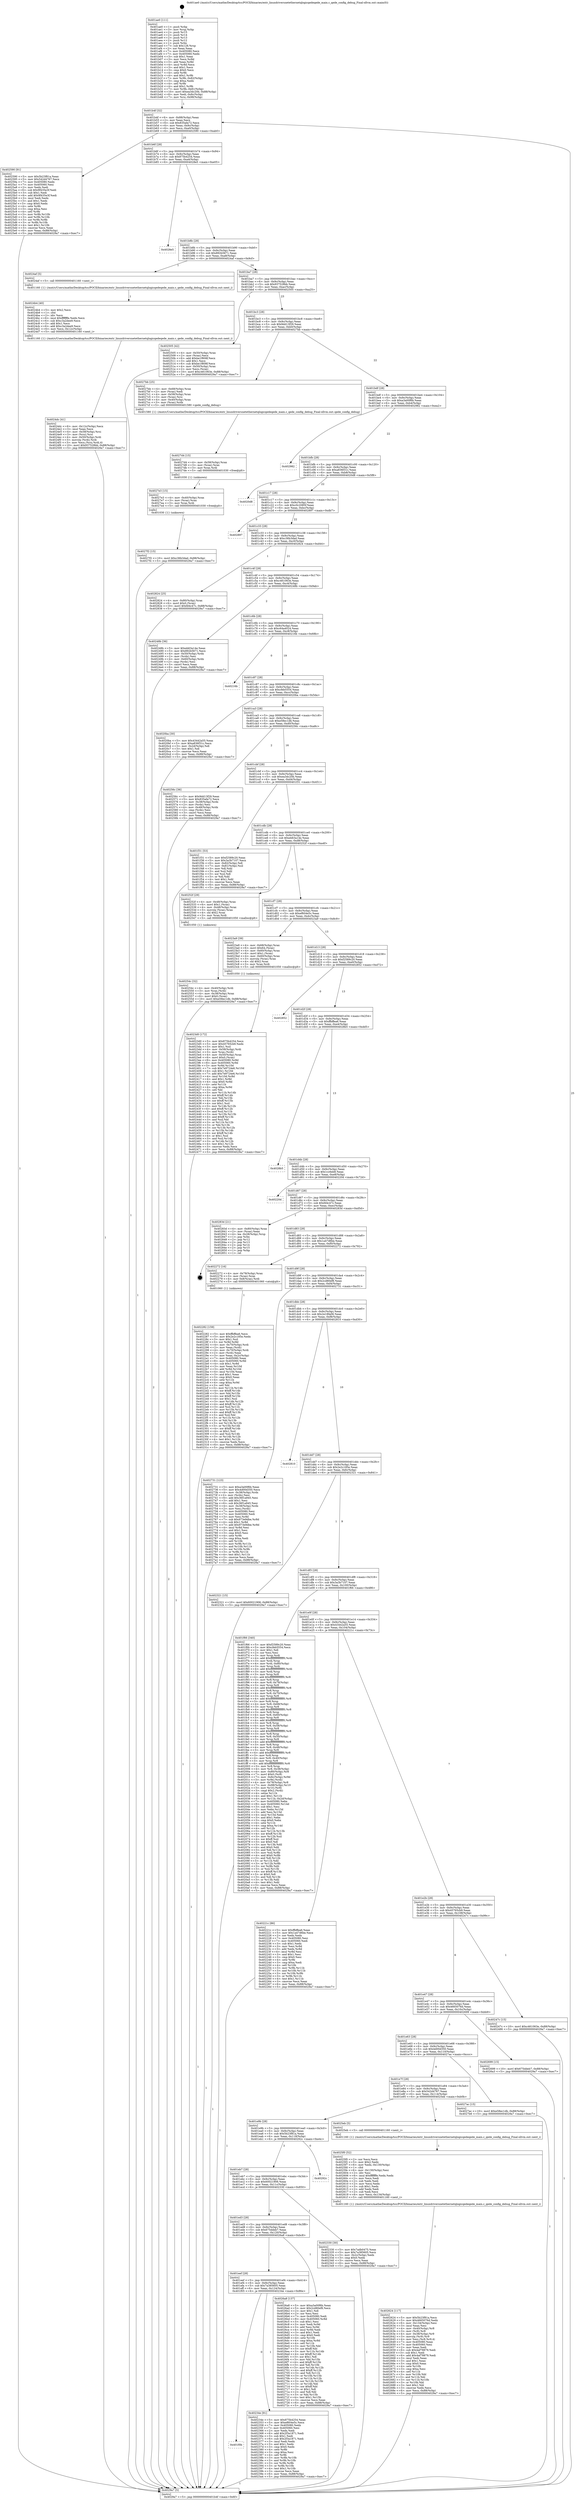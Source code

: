 digraph "0x401ae0" {
  label = "0x401ae0 (/mnt/c/Users/mathe/Desktop/tcc/POCII/binaries/extr_linuxdriversnetethernetqlogicqedeqede_main.c_qede_config_debug_Final-ollvm.out::main(0))"
  labelloc = "t"
  node[shape=record]

  Entry [label="",width=0.3,height=0.3,shape=circle,fillcolor=black,style=filled]
  "0x401b4f" [label="{
     0x401b4f [32]\l
     | [instrs]\l
     &nbsp;&nbsp;0x401b4f \<+6\>: mov -0x88(%rbp),%eax\l
     &nbsp;&nbsp;0x401b55 \<+2\>: mov %eax,%ecx\l
     &nbsp;&nbsp;0x401b57 \<+6\>: sub $0x835afa72,%ecx\l
     &nbsp;&nbsp;0x401b5d \<+6\>: mov %eax,-0x9c(%rbp)\l
     &nbsp;&nbsp;0x401b63 \<+6\>: mov %ecx,-0xa0(%rbp)\l
     &nbsp;&nbsp;0x401b69 \<+6\>: je 0000000000402590 \<main+0xab0\>\l
  }"]
  "0x402590" [label="{
     0x402590 [91]\l
     | [instrs]\l
     &nbsp;&nbsp;0x402590 \<+5\>: mov $0x5b23f81a,%eax\l
     &nbsp;&nbsp;0x402595 \<+5\>: mov $0x542d4767,%ecx\l
     &nbsp;&nbsp;0x40259a \<+7\>: mov 0x405080,%edx\l
     &nbsp;&nbsp;0x4025a1 \<+7\>: mov 0x405060,%esi\l
     &nbsp;&nbsp;0x4025a8 \<+2\>: mov %edx,%edi\l
     &nbsp;&nbsp;0x4025aa \<+6\>: sub $0x9f435e3f,%edi\l
     &nbsp;&nbsp;0x4025b0 \<+3\>: sub $0x1,%edi\l
     &nbsp;&nbsp;0x4025b3 \<+6\>: add $0x9f435e3f,%edi\l
     &nbsp;&nbsp;0x4025b9 \<+3\>: imul %edi,%edx\l
     &nbsp;&nbsp;0x4025bc \<+3\>: and $0x1,%edx\l
     &nbsp;&nbsp;0x4025bf \<+3\>: cmp $0x0,%edx\l
     &nbsp;&nbsp;0x4025c2 \<+4\>: sete %r8b\l
     &nbsp;&nbsp;0x4025c6 \<+3\>: cmp $0xa,%esi\l
     &nbsp;&nbsp;0x4025c9 \<+4\>: setl %r9b\l
     &nbsp;&nbsp;0x4025cd \<+3\>: mov %r8b,%r10b\l
     &nbsp;&nbsp;0x4025d0 \<+3\>: and %r9b,%r10b\l
     &nbsp;&nbsp;0x4025d3 \<+3\>: xor %r9b,%r8b\l
     &nbsp;&nbsp;0x4025d6 \<+3\>: or %r8b,%r10b\l
     &nbsp;&nbsp;0x4025d9 \<+4\>: test $0x1,%r10b\l
     &nbsp;&nbsp;0x4025dd \<+3\>: cmovne %ecx,%eax\l
     &nbsp;&nbsp;0x4025e0 \<+6\>: mov %eax,-0x88(%rbp)\l
     &nbsp;&nbsp;0x4025e6 \<+5\>: jmp 00000000004029a7 \<main+0xec7\>\l
  }"]
  "0x401b6f" [label="{
     0x401b6f [28]\l
     | [instrs]\l
     &nbsp;&nbsp;0x401b6f \<+5\>: jmp 0000000000401b74 \<main+0x94\>\l
     &nbsp;&nbsp;0x401b74 \<+6\>: mov -0x9c(%rbp),%eax\l
     &nbsp;&nbsp;0x401b7a \<+5\>: sub $0x875b4254,%eax\l
     &nbsp;&nbsp;0x401b7f \<+6\>: mov %eax,-0xa4(%rbp)\l
     &nbsp;&nbsp;0x401b85 \<+6\>: je 00000000004028e5 \<main+0xe05\>\l
  }"]
  Exit [label="",width=0.3,height=0.3,shape=circle,fillcolor=black,style=filled,peripheries=2]
  "0x4028e5" [label="{
     0x4028e5\l
  }", style=dashed]
  "0x401b8b" [label="{
     0x401b8b [28]\l
     | [instrs]\l
     &nbsp;&nbsp;0x401b8b \<+5\>: jmp 0000000000401b90 \<main+0xb0\>\l
     &nbsp;&nbsp;0x401b90 \<+6\>: mov -0x9c(%rbp),%eax\l
     &nbsp;&nbsp;0x401b96 \<+5\>: sub $0x892b5671,%eax\l
     &nbsp;&nbsp;0x401b9b \<+6\>: mov %eax,-0xa8(%rbp)\l
     &nbsp;&nbsp;0x401ba1 \<+6\>: je 00000000004024af \<main+0x9cf\>\l
  }"]
  "0x4027f2" [label="{
     0x4027f2 [15]\l
     | [instrs]\l
     &nbsp;&nbsp;0x4027f2 \<+10\>: movl $0xc36b3dad,-0x88(%rbp)\l
     &nbsp;&nbsp;0x4027fc \<+5\>: jmp 00000000004029a7 \<main+0xec7\>\l
  }"]
  "0x4024af" [label="{
     0x4024af [5]\l
     | [instrs]\l
     &nbsp;&nbsp;0x4024af \<+5\>: call 0000000000401160 \<next_i\>\l
     | [calls]\l
     &nbsp;&nbsp;0x401160 \{1\} (/mnt/c/Users/mathe/Desktop/tcc/POCII/binaries/extr_linuxdriversnetethernetqlogicqedeqede_main.c_qede_config_debug_Final-ollvm.out::next_i)\l
  }"]
  "0x401ba7" [label="{
     0x401ba7 [28]\l
     | [instrs]\l
     &nbsp;&nbsp;0x401ba7 \<+5\>: jmp 0000000000401bac \<main+0xcc\>\l
     &nbsp;&nbsp;0x401bac \<+6\>: mov -0x9c(%rbp),%eax\l
     &nbsp;&nbsp;0x401bb2 \<+5\>: sub $0x937528bb,%eax\l
     &nbsp;&nbsp;0x401bb7 \<+6\>: mov %eax,-0xac(%rbp)\l
     &nbsp;&nbsp;0x401bbd \<+6\>: je 0000000000402505 \<main+0xa25\>\l
  }"]
  "0x4027e3" [label="{
     0x4027e3 [15]\l
     | [instrs]\l
     &nbsp;&nbsp;0x4027e3 \<+4\>: mov -0x40(%rbp),%rax\l
     &nbsp;&nbsp;0x4027e7 \<+3\>: mov (%rax),%rax\l
     &nbsp;&nbsp;0x4027ea \<+3\>: mov %rax,%rdi\l
     &nbsp;&nbsp;0x4027ed \<+5\>: call 0000000000401030 \<free@plt\>\l
     | [calls]\l
     &nbsp;&nbsp;0x401030 \{1\} (unknown)\l
  }"]
  "0x402505" [label="{
     0x402505 [42]\l
     | [instrs]\l
     &nbsp;&nbsp;0x402505 \<+4\>: mov -0x50(%rbp),%rax\l
     &nbsp;&nbsp;0x402509 \<+2\>: mov (%rax),%ecx\l
     &nbsp;&nbsp;0x40250b \<+6\>: add $0xbe1f808f,%ecx\l
     &nbsp;&nbsp;0x402511 \<+3\>: add $0x1,%ecx\l
     &nbsp;&nbsp;0x402514 \<+6\>: sub $0xbe1f808f,%ecx\l
     &nbsp;&nbsp;0x40251a \<+4\>: mov -0x50(%rbp),%rax\l
     &nbsp;&nbsp;0x40251e \<+2\>: mov %ecx,(%rax)\l
     &nbsp;&nbsp;0x402520 \<+10\>: movl $0xc461063e,-0x88(%rbp)\l
     &nbsp;&nbsp;0x40252a \<+5\>: jmp 00000000004029a7 \<main+0xec7\>\l
  }"]
  "0x401bc3" [label="{
     0x401bc3 [28]\l
     | [instrs]\l
     &nbsp;&nbsp;0x401bc3 \<+5\>: jmp 0000000000401bc8 \<main+0xe8\>\l
     &nbsp;&nbsp;0x401bc8 \<+6\>: mov -0x9c(%rbp),%eax\l
     &nbsp;&nbsp;0x401bce \<+5\>: sub $0x9dd13f29,%eax\l
     &nbsp;&nbsp;0x401bd3 \<+6\>: mov %eax,-0xb0(%rbp)\l
     &nbsp;&nbsp;0x401bd9 \<+6\>: je 00000000004027bb \<main+0xcdb\>\l
  }"]
  "0x4027d4" [label="{
     0x4027d4 [15]\l
     | [instrs]\l
     &nbsp;&nbsp;0x4027d4 \<+4\>: mov -0x58(%rbp),%rax\l
     &nbsp;&nbsp;0x4027d8 \<+3\>: mov (%rax),%rax\l
     &nbsp;&nbsp;0x4027db \<+3\>: mov %rax,%rdi\l
     &nbsp;&nbsp;0x4027de \<+5\>: call 0000000000401030 \<free@plt\>\l
     | [calls]\l
     &nbsp;&nbsp;0x401030 \{1\} (unknown)\l
  }"]
  "0x4027bb" [label="{
     0x4027bb [25]\l
     | [instrs]\l
     &nbsp;&nbsp;0x4027bb \<+4\>: mov -0x68(%rbp),%rax\l
     &nbsp;&nbsp;0x4027bf \<+2\>: mov (%rax),%edi\l
     &nbsp;&nbsp;0x4027c1 \<+4\>: mov -0x58(%rbp),%rax\l
     &nbsp;&nbsp;0x4027c5 \<+3\>: mov (%rax),%rsi\l
     &nbsp;&nbsp;0x4027c8 \<+4\>: mov -0x40(%rbp),%rax\l
     &nbsp;&nbsp;0x4027cc \<+3\>: mov (%rax),%rdx\l
     &nbsp;&nbsp;0x4027cf \<+5\>: call 0000000000401580 \<qede_config_debug\>\l
     | [calls]\l
     &nbsp;&nbsp;0x401580 \{1\} (/mnt/c/Users/mathe/Desktop/tcc/POCII/binaries/extr_linuxdriversnetethernetqlogicqedeqede_main.c_qede_config_debug_Final-ollvm.out::qede_config_debug)\l
  }"]
  "0x401bdf" [label="{
     0x401bdf [28]\l
     | [instrs]\l
     &nbsp;&nbsp;0x401bdf \<+5\>: jmp 0000000000401be4 \<main+0x104\>\l
     &nbsp;&nbsp;0x401be4 \<+6\>: mov -0x9c(%rbp),%eax\l
     &nbsp;&nbsp;0x401bea \<+5\>: sub $0xa3a00f6b,%eax\l
     &nbsp;&nbsp;0x401bef \<+6\>: mov %eax,-0xb4(%rbp)\l
     &nbsp;&nbsp;0x401bf5 \<+6\>: je 0000000000402982 \<main+0xea2\>\l
  }"]
  "0x402624" [label="{
     0x402624 [117]\l
     | [instrs]\l
     &nbsp;&nbsp;0x402624 \<+5\>: mov $0x5b23f81a,%ecx\l
     &nbsp;&nbsp;0x402629 \<+5\>: mov $0x4665076d,%edx\l
     &nbsp;&nbsp;0x40262e \<+6\>: mov -0x134(%rbp),%esi\l
     &nbsp;&nbsp;0x402634 \<+3\>: imul %eax,%esi\l
     &nbsp;&nbsp;0x402637 \<+4\>: mov -0x40(%rbp),%r8\l
     &nbsp;&nbsp;0x40263b \<+3\>: mov (%r8),%r8\l
     &nbsp;&nbsp;0x40263e \<+4\>: mov -0x38(%rbp),%r9\l
     &nbsp;&nbsp;0x402642 \<+3\>: movslq (%r9),%r9\l
     &nbsp;&nbsp;0x402645 \<+4\>: mov %esi,(%r8,%r9,4)\l
     &nbsp;&nbsp;0x402649 \<+7\>: mov 0x405080,%eax\l
     &nbsp;&nbsp;0x402650 \<+7\>: mov 0x405060,%esi\l
     &nbsp;&nbsp;0x402657 \<+2\>: mov %eax,%edi\l
     &nbsp;&nbsp;0x402659 \<+6\>: sub $0x4af78879,%edi\l
     &nbsp;&nbsp;0x40265f \<+3\>: sub $0x1,%edi\l
     &nbsp;&nbsp;0x402662 \<+6\>: add $0x4af78879,%edi\l
     &nbsp;&nbsp;0x402668 \<+3\>: imul %edi,%eax\l
     &nbsp;&nbsp;0x40266b \<+3\>: and $0x1,%eax\l
     &nbsp;&nbsp;0x40266e \<+3\>: cmp $0x0,%eax\l
     &nbsp;&nbsp;0x402671 \<+4\>: sete %r10b\l
     &nbsp;&nbsp;0x402675 \<+3\>: cmp $0xa,%esi\l
     &nbsp;&nbsp;0x402678 \<+4\>: setl %r11b\l
     &nbsp;&nbsp;0x40267c \<+3\>: mov %r10b,%bl\l
     &nbsp;&nbsp;0x40267f \<+3\>: and %r11b,%bl\l
     &nbsp;&nbsp;0x402682 \<+3\>: xor %r11b,%r10b\l
     &nbsp;&nbsp;0x402685 \<+3\>: or %r10b,%bl\l
     &nbsp;&nbsp;0x402688 \<+3\>: test $0x1,%bl\l
     &nbsp;&nbsp;0x40268b \<+3\>: cmovne %edx,%ecx\l
     &nbsp;&nbsp;0x40268e \<+6\>: mov %ecx,-0x88(%rbp)\l
     &nbsp;&nbsp;0x402694 \<+5\>: jmp 00000000004029a7 \<main+0xec7\>\l
  }"]
  "0x402982" [label="{
     0x402982\l
  }", style=dashed]
  "0x401bfb" [label="{
     0x401bfb [28]\l
     | [instrs]\l
     &nbsp;&nbsp;0x401bfb \<+5\>: jmp 0000000000401c00 \<main+0x120\>\l
     &nbsp;&nbsp;0x401c00 \<+6\>: mov -0x9c(%rbp),%eax\l
     &nbsp;&nbsp;0x401c06 \<+5\>: sub $0xa836f31c,%eax\l
     &nbsp;&nbsp;0x401c0b \<+6\>: mov %eax,-0xb8(%rbp)\l
     &nbsp;&nbsp;0x401c11 \<+6\>: je 00000000004020d8 \<main+0x5f8\>\l
  }"]
  "0x4025f0" [label="{
     0x4025f0 [52]\l
     | [instrs]\l
     &nbsp;&nbsp;0x4025f0 \<+2\>: xor %ecx,%ecx\l
     &nbsp;&nbsp;0x4025f2 \<+5\>: mov $0x2,%edx\l
     &nbsp;&nbsp;0x4025f7 \<+6\>: mov %edx,-0x130(%rbp)\l
     &nbsp;&nbsp;0x4025fd \<+1\>: cltd\l
     &nbsp;&nbsp;0x4025fe \<+6\>: mov -0x130(%rbp),%esi\l
     &nbsp;&nbsp;0x402604 \<+2\>: idiv %esi\l
     &nbsp;&nbsp;0x402606 \<+6\>: imul $0xfffffffe,%edx,%edx\l
     &nbsp;&nbsp;0x40260c \<+2\>: mov %ecx,%edi\l
     &nbsp;&nbsp;0x40260e \<+2\>: sub %edx,%edi\l
     &nbsp;&nbsp;0x402610 \<+2\>: mov %ecx,%edx\l
     &nbsp;&nbsp;0x402612 \<+3\>: sub $0x1,%edx\l
     &nbsp;&nbsp;0x402615 \<+2\>: add %edx,%edi\l
     &nbsp;&nbsp;0x402617 \<+2\>: sub %edi,%ecx\l
     &nbsp;&nbsp;0x402619 \<+6\>: mov %ecx,-0x134(%rbp)\l
     &nbsp;&nbsp;0x40261f \<+5\>: call 0000000000401160 \<next_i\>\l
     | [calls]\l
     &nbsp;&nbsp;0x401160 \{1\} (/mnt/c/Users/mathe/Desktop/tcc/POCII/binaries/extr_linuxdriversnetethernetqlogicqedeqede_main.c_qede_config_debug_Final-ollvm.out::next_i)\l
  }"]
  "0x4020d8" [label="{
     0x4020d8\l
  }", style=dashed]
  "0x401c17" [label="{
     0x401c17 [28]\l
     | [instrs]\l
     &nbsp;&nbsp;0x401c17 \<+5\>: jmp 0000000000401c1c \<main+0x13c\>\l
     &nbsp;&nbsp;0x401c1c \<+6\>: mov -0x9c(%rbp),%eax\l
     &nbsp;&nbsp;0x401c22 \<+5\>: sub $0xc0c2085f,%eax\l
     &nbsp;&nbsp;0x401c27 \<+6\>: mov %eax,-0xbc(%rbp)\l
     &nbsp;&nbsp;0x401c2d \<+6\>: je 0000000000402897 \<main+0xdb7\>\l
  }"]
  "0x40254c" [label="{
     0x40254c [32]\l
     | [instrs]\l
     &nbsp;&nbsp;0x40254c \<+4\>: mov -0x40(%rbp),%rdi\l
     &nbsp;&nbsp;0x402550 \<+3\>: mov %rax,(%rdi)\l
     &nbsp;&nbsp;0x402553 \<+4\>: mov -0x38(%rbp),%rax\l
     &nbsp;&nbsp;0x402557 \<+6\>: movl $0x0,(%rax)\l
     &nbsp;&nbsp;0x40255d \<+10\>: movl $0xe58ec1db,-0x88(%rbp)\l
     &nbsp;&nbsp;0x402567 \<+5\>: jmp 00000000004029a7 \<main+0xec7\>\l
  }"]
  "0x402897" [label="{
     0x402897\l
  }", style=dashed]
  "0x401c33" [label="{
     0x401c33 [28]\l
     | [instrs]\l
     &nbsp;&nbsp;0x401c33 \<+5\>: jmp 0000000000401c38 \<main+0x158\>\l
     &nbsp;&nbsp;0x401c38 \<+6\>: mov -0x9c(%rbp),%eax\l
     &nbsp;&nbsp;0x401c3e \<+5\>: sub $0xc36b3dad,%eax\l
     &nbsp;&nbsp;0x401c43 \<+6\>: mov %eax,-0xc0(%rbp)\l
     &nbsp;&nbsp;0x401c49 \<+6\>: je 0000000000402824 \<main+0xd44\>\l
  }"]
  "0x4024dc" [label="{
     0x4024dc [41]\l
     | [instrs]\l
     &nbsp;&nbsp;0x4024dc \<+6\>: mov -0x12c(%rbp),%ecx\l
     &nbsp;&nbsp;0x4024e2 \<+3\>: imul %eax,%ecx\l
     &nbsp;&nbsp;0x4024e5 \<+4\>: mov -0x58(%rbp),%rsi\l
     &nbsp;&nbsp;0x4024e9 \<+3\>: mov (%rsi),%rsi\l
     &nbsp;&nbsp;0x4024ec \<+4\>: mov -0x50(%rbp),%rdi\l
     &nbsp;&nbsp;0x4024f0 \<+3\>: movslq (%rdi),%rdi\l
     &nbsp;&nbsp;0x4024f3 \<+3\>: mov %ecx,(%rsi,%rdi,4)\l
     &nbsp;&nbsp;0x4024f6 \<+10\>: movl $0x937528bb,-0x88(%rbp)\l
     &nbsp;&nbsp;0x402500 \<+5\>: jmp 00000000004029a7 \<main+0xec7\>\l
  }"]
  "0x402824" [label="{
     0x402824 [25]\l
     | [instrs]\l
     &nbsp;&nbsp;0x402824 \<+4\>: mov -0x80(%rbp),%rax\l
     &nbsp;&nbsp;0x402828 \<+6\>: movl $0x0,(%rax)\l
     &nbsp;&nbsp;0x40282e \<+10\>: movl $0xfd4c47c,-0x88(%rbp)\l
     &nbsp;&nbsp;0x402838 \<+5\>: jmp 00000000004029a7 \<main+0xec7\>\l
  }"]
  "0x401c4f" [label="{
     0x401c4f [28]\l
     | [instrs]\l
     &nbsp;&nbsp;0x401c4f \<+5\>: jmp 0000000000401c54 \<main+0x174\>\l
     &nbsp;&nbsp;0x401c54 \<+6\>: mov -0x9c(%rbp),%eax\l
     &nbsp;&nbsp;0x401c5a \<+5\>: sub $0xc461063e,%eax\l
     &nbsp;&nbsp;0x401c5f \<+6\>: mov %eax,-0xc4(%rbp)\l
     &nbsp;&nbsp;0x401c65 \<+6\>: je 000000000040248b \<main+0x9ab\>\l
  }"]
  "0x4024b4" [label="{
     0x4024b4 [40]\l
     | [instrs]\l
     &nbsp;&nbsp;0x4024b4 \<+5\>: mov $0x2,%ecx\l
     &nbsp;&nbsp;0x4024b9 \<+1\>: cltd\l
     &nbsp;&nbsp;0x4024ba \<+2\>: idiv %ecx\l
     &nbsp;&nbsp;0x4024bc \<+6\>: imul $0xfffffffe,%edx,%ecx\l
     &nbsp;&nbsp;0x4024c2 \<+6\>: sub $0xc3a2dee9,%ecx\l
     &nbsp;&nbsp;0x4024c8 \<+3\>: add $0x1,%ecx\l
     &nbsp;&nbsp;0x4024cb \<+6\>: add $0xc3a2dee9,%ecx\l
     &nbsp;&nbsp;0x4024d1 \<+6\>: mov %ecx,-0x12c(%rbp)\l
     &nbsp;&nbsp;0x4024d7 \<+5\>: call 0000000000401160 \<next_i\>\l
     | [calls]\l
     &nbsp;&nbsp;0x401160 \{1\} (/mnt/c/Users/mathe/Desktop/tcc/POCII/binaries/extr_linuxdriversnetethernetqlogicqedeqede_main.c_qede_config_debug_Final-ollvm.out::next_i)\l
  }"]
  "0x40248b" [label="{
     0x40248b [36]\l
     | [instrs]\l
     &nbsp;&nbsp;0x40248b \<+5\>: mov $0xeb63a14e,%eax\l
     &nbsp;&nbsp;0x402490 \<+5\>: mov $0x892b5671,%ecx\l
     &nbsp;&nbsp;0x402495 \<+4\>: mov -0x50(%rbp),%rdx\l
     &nbsp;&nbsp;0x402499 \<+2\>: mov (%rdx),%esi\l
     &nbsp;&nbsp;0x40249b \<+4\>: mov -0x60(%rbp),%rdx\l
     &nbsp;&nbsp;0x40249f \<+2\>: cmp (%rdx),%esi\l
     &nbsp;&nbsp;0x4024a1 \<+3\>: cmovl %ecx,%eax\l
     &nbsp;&nbsp;0x4024a4 \<+6\>: mov %eax,-0x88(%rbp)\l
     &nbsp;&nbsp;0x4024aa \<+5\>: jmp 00000000004029a7 \<main+0xec7\>\l
  }"]
  "0x401c6b" [label="{
     0x401c6b [28]\l
     | [instrs]\l
     &nbsp;&nbsp;0x401c6b \<+5\>: jmp 0000000000401c70 \<main+0x190\>\l
     &nbsp;&nbsp;0x401c70 \<+6\>: mov -0x9c(%rbp),%eax\l
     &nbsp;&nbsp;0x401c76 \<+5\>: sub $0xc64a4024,%eax\l
     &nbsp;&nbsp;0x401c7b \<+6\>: mov %eax,-0xc8(%rbp)\l
     &nbsp;&nbsp;0x401c81 \<+6\>: je 000000000040216b \<main+0x68b\>\l
  }"]
  "0x4023d0" [label="{
     0x4023d0 [172]\l
     | [instrs]\l
     &nbsp;&nbsp;0x4023d0 \<+5\>: mov $0x875b4254,%ecx\l
     &nbsp;&nbsp;0x4023d5 \<+5\>: mov $0x45765cb9,%edx\l
     &nbsp;&nbsp;0x4023da \<+3\>: mov $0x1,%sil\l
     &nbsp;&nbsp;0x4023dd \<+4\>: mov -0x58(%rbp),%rdi\l
     &nbsp;&nbsp;0x4023e1 \<+3\>: mov %rax,(%rdi)\l
     &nbsp;&nbsp;0x4023e4 \<+4\>: mov -0x50(%rbp),%rax\l
     &nbsp;&nbsp;0x4023e8 \<+6\>: movl $0x0,(%rax)\l
     &nbsp;&nbsp;0x4023ee \<+8\>: mov 0x405080,%r8d\l
     &nbsp;&nbsp;0x4023f6 \<+8\>: mov 0x405060,%r9d\l
     &nbsp;&nbsp;0x4023fe \<+3\>: mov %r8d,%r10d\l
     &nbsp;&nbsp;0x402401 \<+7\>: sub $0x7e9724e6,%r10d\l
     &nbsp;&nbsp;0x402408 \<+4\>: sub $0x1,%r10d\l
     &nbsp;&nbsp;0x40240c \<+7\>: add $0x7e9724e6,%r10d\l
     &nbsp;&nbsp;0x402413 \<+4\>: imul %r10d,%r8d\l
     &nbsp;&nbsp;0x402417 \<+4\>: and $0x1,%r8d\l
     &nbsp;&nbsp;0x40241b \<+4\>: cmp $0x0,%r8d\l
     &nbsp;&nbsp;0x40241f \<+4\>: sete %r11b\l
     &nbsp;&nbsp;0x402423 \<+4\>: cmp $0xa,%r9d\l
     &nbsp;&nbsp;0x402427 \<+3\>: setl %bl\l
     &nbsp;&nbsp;0x40242a \<+3\>: mov %r11b,%r14b\l
     &nbsp;&nbsp;0x40242d \<+4\>: xor $0xff,%r14b\l
     &nbsp;&nbsp;0x402431 \<+3\>: mov %bl,%r15b\l
     &nbsp;&nbsp;0x402434 \<+4\>: xor $0xff,%r15b\l
     &nbsp;&nbsp;0x402438 \<+4\>: xor $0x1,%sil\l
     &nbsp;&nbsp;0x40243c \<+3\>: mov %r14b,%r12b\l
     &nbsp;&nbsp;0x40243f \<+4\>: and $0xff,%r12b\l
     &nbsp;&nbsp;0x402443 \<+3\>: and %sil,%r11b\l
     &nbsp;&nbsp;0x402446 \<+3\>: mov %r15b,%r13b\l
     &nbsp;&nbsp;0x402449 \<+4\>: and $0xff,%r13b\l
     &nbsp;&nbsp;0x40244d \<+3\>: and %sil,%bl\l
     &nbsp;&nbsp;0x402450 \<+3\>: or %r11b,%r12b\l
     &nbsp;&nbsp;0x402453 \<+3\>: or %bl,%r13b\l
     &nbsp;&nbsp;0x402456 \<+3\>: xor %r13b,%r12b\l
     &nbsp;&nbsp;0x402459 \<+3\>: or %r15b,%r14b\l
     &nbsp;&nbsp;0x40245c \<+4\>: xor $0xff,%r14b\l
     &nbsp;&nbsp;0x402460 \<+4\>: or $0x1,%sil\l
     &nbsp;&nbsp;0x402464 \<+3\>: and %sil,%r14b\l
     &nbsp;&nbsp;0x402467 \<+3\>: or %r14b,%r12b\l
     &nbsp;&nbsp;0x40246a \<+4\>: test $0x1,%r12b\l
     &nbsp;&nbsp;0x40246e \<+3\>: cmovne %edx,%ecx\l
     &nbsp;&nbsp;0x402471 \<+6\>: mov %ecx,-0x88(%rbp)\l
     &nbsp;&nbsp;0x402477 \<+5\>: jmp 00000000004029a7 \<main+0xec7\>\l
  }"]
  "0x40216b" [label="{
     0x40216b\l
  }", style=dashed]
  "0x401c87" [label="{
     0x401c87 [28]\l
     | [instrs]\l
     &nbsp;&nbsp;0x401c87 \<+5\>: jmp 0000000000401c8c \<main+0x1ac\>\l
     &nbsp;&nbsp;0x401c8c \<+6\>: mov -0x9c(%rbp),%eax\l
     &nbsp;&nbsp;0x401c92 \<+5\>: sub $0xcfeb5554,%eax\l
     &nbsp;&nbsp;0x401c97 \<+6\>: mov %eax,-0xcc(%rbp)\l
     &nbsp;&nbsp;0x401c9d \<+6\>: je 00000000004020ba \<main+0x5da\>\l
  }"]
  "0x401f0b" [label="{
     0x401f0b\l
  }", style=dashed]
  "0x4020ba" [label="{
     0x4020ba [30]\l
     | [instrs]\l
     &nbsp;&nbsp;0x4020ba \<+5\>: mov $0x43442a55,%eax\l
     &nbsp;&nbsp;0x4020bf \<+5\>: mov $0xa836f31c,%ecx\l
     &nbsp;&nbsp;0x4020c4 \<+3\>: mov -0x2d(%rbp),%dl\l
     &nbsp;&nbsp;0x4020c7 \<+3\>: test $0x1,%dl\l
     &nbsp;&nbsp;0x4020ca \<+3\>: cmovne %ecx,%eax\l
     &nbsp;&nbsp;0x4020cd \<+6\>: mov %eax,-0x88(%rbp)\l
     &nbsp;&nbsp;0x4020d3 \<+5\>: jmp 00000000004029a7 \<main+0xec7\>\l
  }"]
  "0x401ca3" [label="{
     0x401ca3 [28]\l
     | [instrs]\l
     &nbsp;&nbsp;0x401ca3 \<+5\>: jmp 0000000000401ca8 \<main+0x1c8\>\l
     &nbsp;&nbsp;0x401ca8 \<+6\>: mov -0x9c(%rbp),%eax\l
     &nbsp;&nbsp;0x401cae \<+5\>: sub $0xe58ec1db,%eax\l
     &nbsp;&nbsp;0x401cb3 \<+6\>: mov %eax,-0xd0(%rbp)\l
     &nbsp;&nbsp;0x401cb9 \<+6\>: je 000000000040256c \<main+0xa8c\>\l
  }"]
  "0x40234e" [label="{
     0x40234e [91]\l
     | [instrs]\l
     &nbsp;&nbsp;0x40234e \<+5\>: mov $0x875b4254,%eax\l
     &nbsp;&nbsp;0x402353 \<+5\>: mov $0xef604e5c,%ecx\l
     &nbsp;&nbsp;0x402358 \<+7\>: mov 0x405080,%edx\l
     &nbsp;&nbsp;0x40235f \<+7\>: mov 0x405060,%esi\l
     &nbsp;&nbsp;0x402366 \<+2\>: mov %edx,%edi\l
     &nbsp;&nbsp;0x402368 \<+6\>: add $0x2f3a1871,%edi\l
     &nbsp;&nbsp;0x40236e \<+3\>: sub $0x1,%edi\l
     &nbsp;&nbsp;0x402371 \<+6\>: sub $0x2f3a1871,%edi\l
     &nbsp;&nbsp;0x402377 \<+3\>: imul %edi,%edx\l
     &nbsp;&nbsp;0x40237a \<+3\>: and $0x1,%edx\l
     &nbsp;&nbsp;0x40237d \<+3\>: cmp $0x0,%edx\l
     &nbsp;&nbsp;0x402380 \<+4\>: sete %r8b\l
     &nbsp;&nbsp;0x402384 \<+3\>: cmp $0xa,%esi\l
     &nbsp;&nbsp;0x402387 \<+4\>: setl %r9b\l
     &nbsp;&nbsp;0x40238b \<+3\>: mov %r8b,%r10b\l
     &nbsp;&nbsp;0x40238e \<+3\>: and %r9b,%r10b\l
     &nbsp;&nbsp;0x402391 \<+3\>: xor %r9b,%r8b\l
     &nbsp;&nbsp;0x402394 \<+3\>: or %r8b,%r10b\l
     &nbsp;&nbsp;0x402397 \<+4\>: test $0x1,%r10b\l
     &nbsp;&nbsp;0x40239b \<+3\>: cmovne %ecx,%eax\l
     &nbsp;&nbsp;0x40239e \<+6\>: mov %eax,-0x88(%rbp)\l
     &nbsp;&nbsp;0x4023a4 \<+5\>: jmp 00000000004029a7 \<main+0xec7\>\l
  }"]
  "0x40256c" [label="{
     0x40256c [36]\l
     | [instrs]\l
     &nbsp;&nbsp;0x40256c \<+5\>: mov $0x9dd13f29,%eax\l
     &nbsp;&nbsp;0x402571 \<+5\>: mov $0x835afa72,%ecx\l
     &nbsp;&nbsp;0x402576 \<+4\>: mov -0x38(%rbp),%rdx\l
     &nbsp;&nbsp;0x40257a \<+2\>: mov (%rdx),%esi\l
     &nbsp;&nbsp;0x40257c \<+4\>: mov -0x48(%rbp),%rdx\l
     &nbsp;&nbsp;0x402580 \<+2\>: cmp (%rdx),%esi\l
     &nbsp;&nbsp;0x402582 \<+3\>: cmovl %ecx,%eax\l
     &nbsp;&nbsp;0x402585 \<+6\>: mov %eax,-0x88(%rbp)\l
     &nbsp;&nbsp;0x40258b \<+5\>: jmp 00000000004029a7 \<main+0xec7\>\l
  }"]
  "0x401cbf" [label="{
     0x401cbf [28]\l
     | [instrs]\l
     &nbsp;&nbsp;0x401cbf \<+5\>: jmp 0000000000401cc4 \<main+0x1e4\>\l
     &nbsp;&nbsp;0x401cc4 \<+6\>: mov -0x9c(%rbp),%eax\l
     &nbsp;&nbsp;0x401cca \<+5\>: sub $0xea3dc20b,%eax\l
     &nbsp;&nbsp;0x401ccf \<+6\>: mov %eax,-0xd4(%rbp)\l
     &nbsp;&nbsp;0x401cd5 \<+6\>: je 0000000000401f31 \<main+0x451\>\l
  }"]
  "0x401eef" [label="{
     0x401eef [28]\l
     | [instrs]\l
     &nbsp;&nbsp;0x401eef \<+5\>: jmp 0000000000401ef4 \<main+0x414\>\l
     &nbsp;&nbsp;0x401ef4 \<+6\>: mov -0x9c(%rbp),%eax\l
     &nbsp;&nbsp;0x401efa \<+5\>: sub $0x7a385605,%eax\l
     &nbsp;&nbsp;0x401eff \<+6\>: mov %eax,-0x124(%rbp)\l
     &nbsp;&nbsp;0x401f05 \<+6\>: je 000000000040234e \<main+0x86e\>\l
  }"]
  "0x401f31" [label="{
     0x401f31 [53]\l
     | [instrs]\l
     &nbsp;&nbsp;0x401f31 \<+5\>: mov $0xf2589c20,%eax\l
     &nbsp;&nbsp;0x401f36 \<+5\>: mov $0x3a3b7107,%ecx\l
     &nbsp;&nbsp;0x401f3b \<+6\>: mov -0x82(%rbp),%dl\l
     &nbsp;&nbsp;0x401f41 \<+7\>: mov -0x81(%rbp),%sil\l
     &nbsp;&nbsp;0x401f48 \<+3\>: mov %dl,%dil\l
     &nbsp;&nbsp;0x401f4b \<+3\>: and %sil,%dil\l
     &nbsp;&nbsp;0x401f4e \<+3\>: xor %sil,%dl\l
     &nbsp;&nbsp;0x401f51 \<+3\>: or %dl,%dil\l
     &nbsp;&nbsp;0x401f54 \<+4\>: test $0x1,%dil\l
     &nbsp;&nbsp;0x401f58 \<+3\>: cmovne %ecx,%eax\l
     &nbsp;&nbsp;0x401f5b \<+6\>: mov %eax,-0x88(%rbp)\l
     &nbsp;&nbsp;0x401f61 \<+5\>: jmp 00000000004029a7 \<main+0xec7\>\l
  }"]
  "0x401cdb" [label="{
     0x401cdb [28]\l
     | [instrs]\l
     &nbsp;&nbsp;0x401cdb \<+5\>: jmp 0000000000401ce0 \<main+0x200\>\l
     &nbsp;&nbsp;0x401ce0 \<+6\>: mov -0x9c(%rbp),%eax\l
     &nbsp;&nbsp;0x401ce6 \<+5\>: sub $0xeb63a14e,%eax\l
     &nbsp;&nbsp;0x401ceb \<+6\>: mov %eax,-0xd8(%rbp)\l
     &nbsp;&nbsp;0x401cf1 \<+6\>: je 000000000040252f \<main+0xa4f\>\l
  }"]
  "0x4029a7" [label="{
     0x4029a7 [5]\l
     | [instrs]\l
     &nbsp;&nbsp;0x4029a7 \<+5\>: jmp 0000000000401b4f \<main+0x6f\>\l
  }"]
  "0x401ae0" [label="{
     0x401ae0 [111]\l
     | [instrs]\l
     &nbsp;&nbsp;0x401ae0 \<+1\>: push %rbp\l
     &nbsp;&nbsp;0x401ae1 \<+3\>: mov %rsp,%rbp\l
     &nbsp;&nbsp;0x401ae4 \<+2\>: push %r15\l
     &nbsp;&nbsp;0x401ae6 \<+2\>: push %r14\l
     &nbsp;&nbsp;0x401ae8 \<+2\>: push %r13\l
     &nbsp;&nbsp;0x401aea \<+2\>: push %r12\l
     &nbsp;&nbsp;0x401aec \<+1\>: push %rbx\l
     &nbsp;&nbsp;0x401aed \<+7\>: sub $0x128,%rsp\l
     &nbsp;&nbsp;0x401af4 \<+2\>: xor %eax,%eax\l
     &nbsp;&nbsp;0x401af6 \<+7\>: mov 0x405080,%ecx\l
     &nbsp;&nbsp;0x401afd \<+7\>: mov 0x405060,%edx\l
     &nbsp;&nbsp;0x401b04 \<+3\>: sub $0x1,%eax\l
     &nbsp;&nbsp;0x401b07 \<+3\>: mov %ecx,%r8d\l
     &nbsp;&nbsp;0x401b0a \<+3\>: add %eax,%r8d\l
     &nbsp;&nbsp;0x401b0d \<+4\>: imul %r8d,%ecx\l
     &nbsp;&nbsp;0x401b11 \<+3\>: and $0x1,%ecx\l
     &nbsp;&nbsp;0x401b14 \<+3\>: cmp $0x0,%ecx\l
     &nbsp;&nbsp;0x401b17 \<+4\>: sete %r9b\l
     &nbsp;&nbsp;0x401b1b \<+4\>: and $0x1,%r9b\l
     &nbsp;&nbsp;0x401b1f \<+7\>: mov %r9b,-0x82(%rbp)\l
     &nbsp;&nbsp;0x401b26 \<+3\>: cmp $0xa,%edx\l
     &nbsp;&nbsp;0x401b29 \<+4\>: setl %r9b\l
     &nbsp;&nbsp;0x401b2d \<+4\>: and $0x1,%r9b\l
     &nbsp;&nbsp;0x401b31 \<+7\>: mov %r9b,-0x81(%rbp)\l
     &nbsp;&nbsp;0x401b38 \<+10\>: movl $0xea3dc20b,-0x88(%rbp)\l
     &nbsp;&nbsp;0x401b42 \<+6\>: mov %edi,-0x8c(%rbp)\l
     &nbsp;&nbsp;0x401b48 \<+7\>: mov %rsi,-0x98(%rbp)\l
  }"]
  "0x4026a8" [label="{
     0x4026a8 [137]\l
     | [instrs]\l
     &nbsp;&nbsp;0x4026a8 \<+5\>: mov $0xa3a00f6b,%eax\l
     &nbsp;&nbsp;0x4026ad \<+5\>: mov $0x2cd80ef8,%ecx\l
     &nbsp;&nbsp;0x4026b2 \<+2\>: mov $0x1,%dl\l
     &nbsp;&nbsp;0x4026b4 \<+2\>: xor %esi,%esi\l
     &nbsp;&nbsp;0x4026b6 \<+7\>: mov 0x405080,%edi\l
     &nbsp;&nbsp;0x4026bd \<+8\>: mov 0x405060,%r8d\l
     &nbsp;&nbsp;0x4026c5 \<+3\>: sub $0x1,%esi\l
     &nbsp;&nbsp;0x4026c8 \<+3\>: mov %edi,%r9d\l
     &nbsp;&nbsp;0x4026cb \<+3\>: add %esi,%r9d\l
     &nbsp;&nbsp;0x4026ce \<+4\>: imul %r9d,%edi\l
     &nbsp;&nbsp;0x4026d2 \<+3\>: and $0x1,%edi\l
     &nbsp;&nbsp;0x4026d5 \<+3\>: cmp $0x0,%edi\l
     &nbsp;&nbsp;0x4026d8 \<+4\>: sete %r10b\l
     &nbsp;&nbsp;0x4026dc \<+4\>: cmp $0xa,%r8d\l
     &nbsp;&nbsp;0x4026e0 \<+4\>: setl %r11b\l
     &nbsp;&nbsp;0x4026e4 \<+3\>: mov %r10b,%bl\l
     &nbsp;&nbsp;0x4026e7 \<+3\>: xor $0xff,%bl\l
     &nbsp;&nbsp;0x4026ea \<+3\>: mov %r11b,%r14b\l
     &nbsp;&nbsp;0x4026ed \<+4\>: xor $0xff,%r14b\l
     &nbsp;&nbsp;0x4026f1 \<+3\>: xor $0x1,%dl\l
     &nbsp;&nbsp;0x4026f4 \<+3\>: mov %bl,%r15b\l
     &nbsp;&nbsp;0x4026f7 \<+4\>: and $0xff,%r15b\l
     &nbsp;&nbsp;0x4026fb \<+3\>: and %dl,%r10b\l
     &nbsp;&nbsp;0x4026fe \<+3\>: mov %r14b,%r12b\l
     &nbsp;&nbsp;0x402701 \<+4\>: and $0xff,%r12b\l
     &nbsp;&nbsp;0x402705 \<+3\>: and %dl,%r11b\l
     &nbsp;&nbsp;0x402708 \<+3\>: or %r10b,%r15b\l
     &nbsp;&nbsp;0x40270b \<+3\>: or %r11b,%r12b\l
     &nbsp;&nbsp;0x40270e \<+3\>: xor %r12b,%r15b\l
     &nbsp;&nbsp;0x402711 \<+3\>: or %r14b,%bl\l
     &nbsp;&nbsp;0x402714 \<+3\>: xor $0xff,%bl\l
     &nbsp;&nbsp;0x402717 \<+3\>: or $0x1,%dl\l
     &nbsp;&nbsp;0x40271a \<+2\>: and %dl,%bl\l
     &nbsp;&nbsp;0x40271c \<+3\>: or %bl,%r15b\l
     &nbsp;&nbsp;0x40271f \<+4\>: test $0x1,%r15b\l
     &nbsp;&nbsp;0x402723 \<+3\>: cmovne %ecx,%eax\l
     &nbsp;&nbsp;0x402726 \<+6\>: mov %eax,-0x88(%rbp)\l
     &nbsp;&nbsp;0x40272c \<+5\>: jmp 00000000004029a7 \<main+0xec7\>\l
  }"]
  "0x40252f" [label="{
     0x40252f [29]\l
     | [instrs]\l
     &nbsp;&nbsp;0x40252f \<+4\>: mov -0x48(%rbp),%rax\l
     &nbsp;&nbsp;0x402533 \<+6\>: movl $0x1,(%rax)\l
     &nbsp;&nbsp;0x402539 \<+4\>: mov -0x48(%rbp),%rax\l
     &nbsp;&nbsp;0x40253d \<+3\>: movslq (%rax),%rax\l
     &nbsp;&nbsp;0x402540 \<+4\>: shl $0x2,%rax\l
     &nbsp;&nbsp;0x402544 \<+3\>: mov %rax,%rdi\l
     &nbsp;&nbsp;0x402547 \<+5\>: call 0000000000401050 \<malloc@plt\>\l
     | [calls]\l
     &nbsp;&nbsp;0x401050 \{1\} (unknown)\l
  }"]
  "0x401cf7" [label="{
     0x401cf7 [28]\l
     | [instrs]\l
     &nbsp;&nbsp;0x401cf7 \<+5\>: jmp 0000000000401cfc \<main+0x21c\>\l
     &nbsp;&nbsp;0x401cfc \<+6\>: mov -0x9c(%rbp),%eax\l
     &nbsp;&nbsp;0x401d02 \<+5\>: sub $0xef604e5c,%eax\l
     &nbsp;&nbsp;0x401d07 \<+6\>: mov %eax,-0xdc(%rbp)\l
     &nbsp;&nbsp;0x401d0d \<+6\>: je 00000000004023a9 \<main+0x8c9\>\l
  }"]
  "0x401ed3" [label="{
     0x401ed3 [28]\l
     | [instrs]\l
     &nbsp;&nbsp;0x401ed3 \<+5\>: jmp 0000000000401ed8 \<main+0x3f8\>\l
     &nbsp;&nbsp;0x401ed8 \<+6\>: mov -0x9c(%rbp),%eax\l
     &nbsp;&nbsp;0x401ede \<+5\>: sub $0x675ddeb7,%eax\l
     &nbsp;&nbsp;0x401ee3 \<+6\>: mov %eax,-0x120(%rbp)\l
     &nbsp;&nbsp;0x401ee9 \<+6\>: je 00000000004026a8 \<main+0xbc8\>\l
  }"]
  "0x4023a9" [label="{
     0x4023a9 [39]\l
     | [instrs]\l
     &nbsp;&nbsp;0x4023a9 \<+4\>: mov -0x68(%rbp),%rax\l
     &nbsp;&nbsp;0x4023ad \<+6\>: movl $0x64,(%rax)\l
     &nbsp;&nbsp;0x4023b3 \<+4\>: mov -0x60(%rbp),%rax\l
     &nbsp;&nbsp;0x4023b7 \<+6\>: movl $0x1,(%rax)\l
     &nbsp;&nbsp;0x4023bd \<+4\>: mov -0x60(%rbp),%rax\l
     &nbsp;&nbsp;0x4023c1 \<+3\>: movslq (%rax),%rax\l
     &nbsp;&nbsp;0x4023c4 \<+4\>: shl $0x2,%rax\l
     &nbsp;&nbsp;0x4023c8 \<+3\>: mov %rax,%rdi\l
     &nbsp;&nbsp;0x4023cb \<+5\>: call 0000000000401050 \<malloc@plt\>\l
     | [calls]\l
     &nbsp;&nbsp;0x401050 \{1\} (unknown)\l
  }"]
  "0x401d13" [label="{
     0x401d13 [28]\l
     | [instrs]\l
     &nbsp;&nbsp;0x401d13 \<+5\>: jmp 0000000000401d18 \<main+0x238\>\l
     &nbsp;&nbsp;0x401d18 \<+6\>: mov -0x9c(%rbp),%eax\l
     &nbsp;&nbsp;0x401d1e \<+5\>: sub $0xf2589c20,%eax\l
     &nbsp;&nbsp;0x401d23 \<+6\>: mov %eax,-0xe0(%rbp)\l
     &nbsp;&nbsp;0x401d29 \<+6\>: je 0000000000402852 \<main+0xd72\>\l
  }"]
  "0x402330" [label="{
     0x402330 [30]\l
     | [instrs]\l
     &nbsp;&nbsp;0x402330 \<+5\>: mov $0x7adb0475,%eax\l
     &nbsp;&nbsp;0x402335 \<+5\>: mov $0x7a385605,%ecx\l
     &nbsp;&nbsp;0x40233a \<+3\>: mov -0x2c(%rbp),%edx\l
     &nbsp;&nbsp;0x40233d \<+3\>: cmp $0x0,%edx\l
     &nbsp;&nbsp;0x402340 \<+3\>: cmove %ecx,%eax\l
     &nbsp;&nbsp;0x402343 \<+6\>: mov %eax,-0x88(%rbp)\l
     &nbsp;&nbsp;0x402349 \<+5\>: jmp 00000000004029a7 \<main+0xec7\>\l
  }"]
  "0x402852" [label="{
     0x402852\l
  }", style=dashed]
  "0x401d2f" [label="{
     0x401d2f [28]\l
     | [instrs]\l
     &nbsp;&nbsp;0x401d2f \<+5\>: jmp 0000000000401d34 \<main+0x254\>\l
     &nbsp;&nbsp;0x401d34 \<+6\>: mov -0x9c(%rbp),%eax\l
     &nbsp;&nbsp;0x401d3a \<+5\>: sub $0xffbffea6,%eax\l
     &nbsp;&nbsp;0x401d3f \<+6\>: mov %eax,-0xe4(%rbp)\l
     &nbsp;&nbsp;0x401d45 \<+6\>: je 00000000004028b5 \<main+0xdd5\>\l
  }"]
  "0x401eb7" [label="{
     0x401eb7 [28]\l
     | [instrs]\l
     &nbsp;&nbsp;0x401eb7 \<+5\>: jmp 0000000000401ebc \<main+0x3dc\>\l
     &nbsp;&nbsp;0x401ebc \<+6\>: mov -0x9c(%rbp),%eax\l
     &nbsp;&nbsp;0x401ec2 \<+5\>: sub $0x60021906,%eax\l
     &nbsp;&nbsp;0x401ec7 \<+6\>: mov %eax,-0x11c(%rbp)\l
     &nbsp;&nbsp;0x401ecd \<+6\>: je 0000000000402330 \<main+0x850\>\l
  }"]
  "0x4028b5" [label="{
     0x4028b5\l
  }", style=dashed]
  "0x401d4b" [label="{
     0x401d4b [28]\l
     | [instrs]\l
     &nbsp;&nbsp;0x401d4b \<+5\>: jmp 0000000000401d50 \<main+0x270\>\l
     &nbsp;&nbsp;0x401d50 \<+6\>: mov -0x9c(%rbp),%eax\l
     &nbsp;&nbsp;0x401d56 \<+5\>: sub $0x1cc6eb8,%eax\l
     &nbsp;&nbsp;0x401d5b \<+6\>: mov %eax,-0xe8(%rbp)\l
     &nbsp;&nbsp;0x401d61 \<+6\>: je 000000000040220d \<main+0x72d\>\l
  }"]
  "0x40292c" [label="{
     0x40292c\l
  }", style=dashed]
  "0x40220d" [label="{
     0x40220d\l
  }", style=dashed]
  "0x401d67" [label="{
     0x401d67 [28]\l
     | [instrs]\l
     &nbsp;&nbsp;0x401d67 \<+5\>: jmp 0000000000401d6c \<main+0x28c\>\l
     &nbsp;&nbsp;0x401d6c \<+6\>: mov -0x9c(%rbp),%eax\l
     &nbsp;&nbsp;0x401d72 \<+5\>: sub $0xfd4c47c,%eax\l
     &nbsp;&nbsp;0x401d77 \<+6\>: mov %eax,-0xec(%rbp)\l
     &nbsp;&nbsp;0x401d7d \<+6\>: je 000000000040283d \<main+0xd5d\>\l
  }"]
  "0x401e9b" [label="{
     0x401e9b [28]\l
     | [instrs]\l
     &nbsp;&nbsp;0x401e9b \<+5\>: jmp 0000000000401ea0 \<main+0x3c0\>\l
     &nbsp;&nbsp;0x401ea0 \<+6\>: mov -0x9c(%rbp),%eax\l
     &nbsp;&nbsp;0x401ea6 \<+5\>: sub $0x5b23f81a,%eax\l
     &nbsp;&nbsp;0x401eab \<+6\>: mov %eax,-0x118(%rbp)\l
     &nbsp;&nbsp;0x401eb1 \<+6\>: je 000000000040292c \<main+0xe4c\>\l
  }"]
  "0x40283d" [label="{
     0x40283d [21]\l
     | [instrs]\l
     &nbsp;&nbsp;0x40283d \<+4\>: mov -0x80(%rbp),%rax\l
     &nbsp;&nbsp;0x402841 \<+2\>: mov (%rax),%eax\l
     &nbsp;&nbsp;0x402843 \<+4\>: lea -0x28(%rbp),%rsp\l
     &nbsp;&nbsp;0x402847 \<+1\>: pop %rbx\l
     &nbsp;&nbsp;0x402848 \<+2\>: pop %r12\l
     &nbsp;&nbsp;0x40284a \<+2\>: pop %r13\l
     &nbsp;&nbsp;0x40284c \<+2\>: pop %r14\l
     &nbsp;&nbsp;0x40284e \<+2\>: pop %r15\l
     &nbsp;&nbsp;0x402850 \<+1\>: pop %rbp\l
     &nbsp;&nbsp;0x402851 \<+1\>: ret\l
  }"]
  "0x401d83" [label="{
     0x401d83 [28]\l
     | [instrs]\l
     &nbsp;&nbsp;0x401d83 \<+5\>: jmp 0000000000401d88 \<main+0x2a8\>\l
     &nbsp;&nbsp;0x401d88 \<+6\>: mov -0x9c(%rbp),%eax\l
     &nbsp;&nbsp;0x401d8e \<+5\>: sub $0x1a47d6be,%eax\l
     &nbsp;&nbsp;0x401d93 \<+6\>: mov %eax,-0xf0(%rbp)\l
     &nbsp;&nbsp;0x401d99 \<+6\>: je 0000000000402272 \<main+0x792\>\l
  }"]
  "0x4025eb" [label="{
     0x4025eb [5]\l
     | [instrs]\l
     &nbsp;&nbsp;0x4025eb \<+5\>: call 0000000000401160 \<next_i\>\l
     | [calls]\l
     &nbsp;&nbsp;0x401160 \{1\} (/mnt/c/Users/mathe/Desktop/tcc/POCII/binaries/extr_linuxdriversnetethernetqlogicqedeqede_main.c_qede_config_debug_Final-ollvm.out::next_i)\l
  }"]
  "0x402272" [label="{
     0x402272 [16]\l
     | [instrs]\l
     &nbsp;&nbsp;0x402272 \<+4\>: mov -0x78(%rbp),%rax\l
     &nbsp;&nbsp;0x402276 \<+3\>: mov (%rax),%rax\l
     &nbsp;&nbsp;0x402279 \<+4\>: mov 0x8(%rax),%rdi\l
     &nbsp;&nbsp;0x40227d \<+5\>: call 0000000000401060 \<atoi@plt\>\l
     | [calls]\l
     &nbsp;&nbsp;0x401060 \{1\} (unknown)\l
  }"]
  "0x401d9f" [label="{
     0x401d9f [28]\l
     | [instrs]\l
     &nbsp;&nbsp;0x401d9f \<+5\>: jmp 0000000000401da4 \<main+0x2c4\>\l
     &nbsp;&nbsp;0x401da4 \<+6\>: mov -0x9c(%rbp),%eax\l
     &nbsp;&nbsp;0x401daa \<+5\>: sub $0x2cd80ef8,%eax\l
     &nbsp;&nbsp;0x401daf \<+6\>: mov %eax,-0xf4(%rbp)\l
     &nbsp;&nbsp;0x401db5 \<+6\>: je 0000000000402731 \<main+0xc51\>\l
  }"]
  "0x401e7f" [label="{
     0x401e7f [28]\l
     | [instrs]\l
     &nbsp;&nbsp;0x401e7f \<+5\>: jmp 0000000000401e84 \<main+0x3a4\>\l
     &nbsp;&nbsp;0x401e84 \<+6\>: mov -0x9c(%rbp),%eax\l
     &nbsp;&nbsp;0x401e8a \<+5\>: sub $0x542d4767,%eax\l
     &nbsp;&nbsp;0x401e8f \<+6\>: mov %eax,-0x114(%rbp)\l
     &nbsp;&nbsp;0x401e95 \<+6\>: je 00000000004025eb \<main+0xb0b\>\l
  }"]
  "0x402731" [label="{
     0x402731 [123]\l
     | [instrs]\l
     &nbsp;&nbsp;0x402731 \<+5\>: mov $0xa3a00f6b,%eax\l
     &nbsp;&nbsp;0x402736 \<+5\>: mov $0x4d00d350,%ecx\l
     &nbsp;&nbsp;0x40273b \<+4\>: mov -0x38(%rbp),%rdx\l
     &nbsp;&nbsp;0x40273f \<+2\>: mov (%rdx),%esi\l
     &nbsp;&nbsp;0x402741 \<+6\>: add $0x36f1a945,%esi\l
     &nbsp;&nbsp;0x402747 \<+3\>: add $0x1,%esi\l
     &nbsp;&nbsp;0x40274a \<+6\>: sub $0x36f1a945,%esi\l
     &nbsp;&nbsp;0x402750 \<+4\>: mov -0x38(%rbp),%rdx\l
     &nbsp;&nbsp;0x402754 \<+2\>: mov %esi,(%rdx)\l
     &nbsp;&nbsp;0x402756 \<+7\>: mov 0x405080,%esi\l
     &nbsp;&nbsp;0x40275d \<+7\>: mov 0x405060,%edi\l
     &nbsp;&nbsp;0x402764 \<+3\>: mov %esi,%r8d\l
     &nbsp;&nbsp;0x402767 \<+7\>: sub $0x973e9dbe,%r8d\l
     &nbsp;&nbsp;0x40276e \<+4\>: sub $0x1,%r8d\l
     &nbsp;&nbsp;0x402772 \<+7\>: add $0x973e9dbe,%r8d\l
     &nbsp;&nbsp;0x402779 \<+4\>: imul %r8d,%esi\l
     &nbsp;&nbsp;0x40277d \<+3\>: and $0x1,%esi\l
     &nbsp;&nbsp;0x402780 \<+3\>: cmp $0x0,%esi\l
     &nbsp;&nbsp;0x402783 \<+4\>: sete %r9b\l
     &nbsp;&nbsp;0x402787 \<+3\>: cmp $0xa,%edi\l
     &nbsp;&nbsp;0x40278a \<+4\>: setl %r10b\l
     &nbsp;&nbsp;0x40278e \<+3\>: mov %r9b,%r11b\l
     &nbsp;&nbsp;0x402791 \<+3\>: and %r10b,%r11b\l
     &nbsp;&nbsp;0x402794 \<+3\>: xor %r10b,%r9b\l
     &nbsp;&nbsp;0x402797 \<+3\>: or %r9b,%r11b\l
     &nbsp;&nbsp;0x40279a \<+4\>: test $0x1,%r11b\l
     &nbsp;&nbsp;0x40279e \<+3\>: cmovne %ecx,%eax\l
     &nbsp;&nbsp;0x4027a1 \<+6\>: mov %eax,-0x88(%rbp)\l
     &nbsp;&nbsp;0x4027a7 \<+5\>: jmp 00000000004029a7 \<main+0xec7\>\l
  }"]
  "0x401dbb" [label="{
     0x401dbb [28]\l
     | [instrs]\l
     &nbsp;&nbsp;0x401dbb \<+5\>: jmp 0000000000401dc0 \<main+0x2e0\>\l
     &nbsp;&nbsp;0x401dc0 \<+6\>: mov -0x9c(%rbp),%eax\l
     &nbsp;&nbsp;0x401dc6 \<+5\>: sub $0x2e18fa06,%eax\l
     &nbsp;&nbsp;0x401dcb \<+6\>: mov %eax,-0xf8(%rbp)\l
     &nbsp;&nbsp;0x401dd1 \<+6\>: je 0000000000402810 \<main+0xd30\>\l
  }"]
  "0x4027ac" [label="{
     0x4027ac [15]\l
     | [instrs]\l
     &nbsp;&nbsp;0x4027ac \<+10\>: movl $0xe58ec1db,-0x88(%rbp)\l
     &nbsp;&nbsp;0x4027b6 \<+5\>: jmp 00000000004029a7 \<main+0xec7\>\l
  }"]
  "0x402810" [label="{
     0x402810\l
  }", style=dashed]
  "0x401dd7" [label="{
     0x401dd7 [28]\l
     | [instrs]\l
     &nbsp;&nbsp;0x401dd7 \<+5\>: jmp 0000000000401ddc \<main+0x2fc\>\l
     &nbsp;&nbsp;0x401ddc \<+6\>: mov -0x9c(%rbp),%eax\l
     &nbsp;&nbsp;0x401de2 \<+5\>: sub $0x2e2c185e,%eax\l
     &nbsp;&nbsp;0x401de7 \<+6\>: mov %eax,-0xfc(%rbp)\l
     &nbsp;&nbsp;0x401ded \<+6\>: je 0000000000402321 \<main+0x841\>\l
  }"]
  "0x401e63" [label="{
     0x401e63 [28]\l
     | [instrs]\l
     &nbsp;&nbsp;0x401e63 \<+5\>: jmp 0000000000401e68 \<main+0x388\>\l
     &nbsp;&nbsp;0x401e68 \<+6\>: mov -0x9c(%rbp),%eax\l
     &nbsp;&nbsp;0x401e6e \<+5\>: sub $0x4d00d350,%eax\l
     &nbsp;&nbsp;0x401e73 \<+6\>: mov %eax,-0x110(%rbp)\l
     &nbsp;&nbsp;0x401e79 \<+6\>: je 00000000004027ac \<main+0xccc\>\l
  }"]
  "0x402321" [label="{
     0x402321 [15]\l
     | [instrs]\l
     &nbsp;&nbsp;0x402321 \<+10\>: movl $0x60021906,-0x88(%rbp)\l
     &nbsp;&nbsp;0x40232b \<+5\>: jmp 00000000004029a7 \<main+0xec7\>\l
  }"]
  "0x401df3" [label="{
     0x401df3 [28]\l
     | [instrs]\l
     &nbsp;&nbsp;0x401df3 \<+5\>: jmp 0000000000401df8 \<main+0x318\>\l
     &nbsp;&nbsp;0x401df8 \<+6\>: mov -0x9c(%rbp),%eax\l
     &nbsp;&nbsp;0x401dfe \<+5\>: sub $0x3a3b7107,%eax\l
     &nbsp;&nbsp;0x401e03 \<+6\>: mov %eax,-0x100(%rbp)\l
     &nbsp;&nbsp;0x401e09 \<+6\>: je 0000000000401f66 \<main+0x486\>\l
  }"]
  "0x402699" [label="{
     0x402699 [15]\l
     | [instrs]\l
     &nbsp;&nbsp;0x402699 \<+10\>: movl $0x675ddeb7,-0x88(%rbp)\l
     &nbsp;&nbsp;0x4026a3 \<+5\>: jmp 00000000004029a7 \<main+0xec7\>\l
  }"]
  "0x401f66" [label="{
     0x401f66 [340]\l
     | [instrs]\l
     &nbsp;&nbsp;0x401f66 \<+5\>: mov $0xf2589c20,%eax\l
     &nbsp;&nbsp;0x401f6b \<+5\>: mov $0xcfeb5554,%ecx\l
     &nbsp;&nbsp;0x401f70 \<+2\>: mov $0x1,%dl\l
     &nbsp;&nbsp;0x401f72 \<+2\>: xor %esi,%esi\l
     &nbsp;&nbsp;0x401f74 \<+3\>: mov %rsp,%rdi\l
     &nbsp;&nbsp;0x401f77 \<+4\>: add $0xfffffffffffffff0,%rdi\l
     &nbsp;&nbsp;0x401f7b \<+3\>: mov %rdi,%rsp\l
     &nbsp;&nbsp;0x401f7e \<+4\>: mov %rdi,-0x80(%rbp)\l
     &nbsp;&nbsp;0x401f82 \<+3\>: mov %rsp,%rdi\l
     &nbsp;&nbsp;0x401f85 \<+4\>: add $0xfffffffffffffff0,%rdi\l
     &nbsp;&nbsp;0x401f89 \<+3\>: mov %rdi,%rsp\l
     &nbsp;&nbsp;0x401f8c \<+3\>: mov %rsp,%r8\l
     &nbsp;&nbsp;0x401f8f \<+4\>: add $0xfffffffffffffff0,%r8\l
     &nbsp;&nbsp;0x401f93 \<+3\>: mov %r8,%rsp\l
     &nbsp;&nbsp;0x401f96 \<+4\>: mov %r8,-0x78(%rbp)\l
     &nbsp;&nbsp;0x401f9a \<+3\>: mov %rsp,%r8\l
     &nbsp;&nbsp;0x401f9d \<+4\>: add $0xfffffffffffffff0,%r8\l
     &nbsp;&nbsp;0x401fa1 \<+3\>: mov %r8,%rsp\l
     &nbsp;&nbsp;0x401fa4 \<+4\>: mov %r8,-0x70(%rbp)\l
     &nbsp;&nbsp;0x401fa8 \<+3\>: mov %rsp,%r8\l
     &nbsp;&nbsp;0x401fab \<+4\>: add $0xfffffffffffffff0,%r8\l
     &nbsp;&nbsp;0x401faf \<+3\>: mov %r8,%rsp\l
     &nbsp;&nbsp;0x401fb2 \<+4\>: mov %r8,-0x68(%rbp)\l
     &nbsp;&nbsp;0x401fb6 \<+3\>: mov %rsp,%r8\l
     &nbsp;&nbsp;0x401fb9 \<+4\>: add $0xfffffffffffffff0,%r8\l
     &nbsp;&nbsp;0x401fbd \<+3\>: mov %r8,%rsp\l
     &nbsp;&nbsp;0x401fc0 \<+4\>: mov %r8,-0x60(%rbp)\l
     &nbsp;&nbsp;0x401fc4 \<+3\>: mov %rsp,%r8\l
     &nbsp;&nbsp;0x401fc7 \<+4\>: add $0xfffffffffffffff0,%r8\l
     &nbsp;&nbsp;0x401fcb \<+3\>: mov %r8,%rsp\l
     &nbsp;&nbsp;0x401fce \<+4\>: mov %r8,-0x58(%rbp)\l
     &nbsp;&nbsp;0x401fd2 \<+3\>: mov %rsp,%r8\l
     &nbsp;&nbsp;0x401fd5 \<+4\>: add $0xfffffffffffffff0,%r8\l
     &nbsp;&nbsp;0x401fd9 \<+3\>: mov %r8,%rsp\l
     &nbsp;&nbsp;0x401fdc \<+4\>: mov %r8,-0x50(%rbp)\l
     &nbsp;&nbsp;0x401fe0 \<+3\>: mov %rsp,%r8\l
     &nbsp;&nbsp;0x401fe3 \<+4\>: add $0xfffffffffffffff0,%r8\l
     &nbsp;&nbsp;0x401fe7 \<+3\>: mov %r8,%rsp\l
     &nbsp;&nbsp;0x401fea \<+4\>: mov %r8,-0x48(%rbp)\l
     &nbsp;&nbsp;0x401fee \<+3\>: mov %rsp,%r8\l
     &nbsp;&nbsp;0x401ff1 \<+4\>: add $0xfffffffffffffff0,%r8\l
     &nbsp;&nbsp;0x401ff5 \<+3\>: mov %r8,%rsp\l
     &nbsp;&nbsp;0x401ff8 \<+4\>: mov %r8,-0x40(%rbp)\l
     &nbsp;&nbsp;0x401ffc \<+3\>: mov %rsp,%r8\l
     &nbsp;&nbsp;0x401fff \<+4\>: add $0xfffffffffffffff0,%r8\l
     &nbsp;&nbsp;0x402003 \<+3\>: mov %r8,%rsp\l
     &nbsp;&nbsp;0x402006 \<+4\>: mov %r8,-0x38(%rbp)\l
     &nbsp;&nbsp;0x40200a \<+4\>: mov -0x80(%rbp),%r8\l
     &nbsp;&nbsp;0x40200e \<+7\>: movl $0x0,(%r8)\l
     &nbsp;&nbsp;0x402015 \<+7\>: mov -0x8c(%rbp),%r9d\l
     &nbsp;&nbsp;0x40201c \<+3\>: mov %r9d,(%rdi)\l
     &nbsp;&nbsp;0x40201f \<+4\>: mov -0x78(%rbp),%r8\l
     &nbsp;&nbsp;0x402023 \<+7\>: mov -0x98(%rbp),%r10\l
     &nbsp;&nbsp;0x40202a \<+3\>: mov %r10,(%r8)\l
     &nbsp;&nbsp;0x40202d \<+3\>: cmpl $0x2,(%rdi)\l
     &nbsp;&nbsp;0x402030 \<+4\>: setne %r11b\l
     &nbsp;&nbsp;0x402034 \<+4\>: and $0x1,%r11b\l
     &nbsp;&nbsp;0x402038 \<+4\>: mov %r11b,-0x2d(%rbp)\l
     &nbsp;&nbsp;0x40203c \<+7\>: mov 0x405080,%ebx\l
     &nbsp;&nbsp;0x402043 \<+8\>: mov 0x405060,%r14d\l
     &nbsp;&nbsp;0x40204b \<+3\>: sub $0x1,%esi\l
     &nbsp;&nbsp;0x40204e \<+3\>: mov %ebx,%r15d\l
     &nbsp;&nbsp;0x402051 \<+3\>: add %esi,%r15d\l
     &nbsp;&nbsp;0x402054 \<+4\>: imul %r15d,%ebx\l
     &nbsp;&nbsp;0x402058 \<+3\>: and $0x1,%ebx\l
     &nbsp;&nbsp;0x40205b \<+3\>: cmp $0x0,%ebx\l
     &nbsp;&nbsp;0x40205e \<+4\>: sete %r11b\l
     &nbsp;&nbsp;0x402062 \<+4\>: cmp $0xa,%r14d\l
     &nbsp;&nbsp;0x402066 \<+4\>: setl %r12b\l
     &nbsp;&nbsp;0x40206a \<+3\>: mov %r11b,%r13b\l
     &nbsp;&nbsp;0x40206d \<+4\>: xor $0xff,%r13b\l
     &nbsp;&nbsp;0x402071 \<+3\>: mov %r12b,%sil\l
     &nbsp;&nbsp;0x402074 \<+4\>: xor $0xff,%sil\l
     &nbsp;&nbsp;0x402078 \<+3\>: xor $0x0,%dl\l
     &nbsp;&nbsp;0x40207b \<+3\>: mov %r13b,%dil\l
     &nbsp;&nbsp;0x40207e \<+4\>: and $0x0,%dil\l
     &nbsp;&nbsp;0x402082 \<+3\>: and %dl,%r11b\l
     &nbsp;&nbsp;0x402085 \<+3\>: mov %sil,%r8b\l
     &nbsp;&nbsp;0x402088 \<+4\>: and $0x0,%r8b\l
     &nbsp;&nbsp;0x40208c \<+3\>: and %dl,%r12b\l
     &nbsp;&nbsp;0x40208f \<+3\>: or %r11b,%dil\l
     &nbsp;&nbsp;0x402092 \<+3\>: or %r12b,%r8b\l
     &nbsp;&nbsp;0x402095 \<+3\>: xor %r8b,%dil\l
     &nbsp;&nbsp;0x402098 \<+3\>: or %sil,%r13b\l
     &nbsp;&nbsp;0x40209b \<+4\>: xor $0xff,%r13b\l
     &nbsp;&nbsp;0x40209f \<+3\>: or $0x0,%dl\l
     &nbsp;&nbsp;0x4020a2 \<+3\>: and %dl,%r13b\l
     &nbsp;&nbsp;0x4020a5 \<+3\>: or %r13b,%dil\l
     &nbsp;&nbsp;0x4020a8 \<+4\>: test $0x1,%dil\l
     &nbsp;&nbsp;0x4020ac \<+3\>: cmovne %ecx,%eax\l
     &nbsp;&nbsp;0x4020af \<+6\>: mov %eax,-0x88(%rbp)\l
     &nbsp;&nbsp;0x4020b5 \<+5\>: jmp 00000000004029a7 \<main+0xec7\>\l
  }"]
  "0x401e0f" [label="{
     0x401e0f [28]\l
     | [instrs]\l
     &nbsp;&nbsp;0x401e0f \<+5\>: jmp 0000000000401e14 \<main+0x334\>\l
     &nbsp;&nbsp;0x401e14 \<+6\>: mov -0x9c(%rbp),%eax\l
     &nbsp;&nbsp;0x401e1a \<+5\>: sub $0x43442a55,%eax\l
     &nbsp;&nbsp;0x401e1f \<+6\>: mov %eax,-0x104(%rbp)\l
     &nbsp;&nbsp;0x401e25 \<+6\>: je 000000000040221c \<main+0x73c\>\l
  }"]
  "0x401e47" [label="{
     0x401e47 [28]\l
     | [instrs]\l
     &nbsp;&nbsp;0x401e47 \<+5\>: jmp 0000000000401e4c \<main+0x36c\>\l
     &nbsp;&nbsp;0x401e4c \<+6\>: mov -0x9c(%rbp),%eax\l
     &nbsp;&nbsp;0x401e52 \<+5\>: sub $0x4665076d,%eax\l
     &nbsp;&nbsp;0x401e57 \<+6\>: mov %eax,-0x10c(%rbp)\l
     &nbsp;&nbsp;0x401e5d \<+6\>: je 0000000000402699 \<main+0xbb9\>\l
  }"]
  "0x40247c" [label="{
     0x40247c [15]\l
     | [instrs]\l
     &nbsp;&nbsp;0x40247c \<+10\>: movl $0xc461063e,-0x88(%rbp)\l
     &nbsp;&nbsp;0x402486 \<+5\>: jmp 00000000004029a7 \<main+0xec7\>\l
  }"]
  "0x40221c" [label="{
     0x40221c [86]\l
     | [instrs]\l
     &nbsp;&nbsp;0x40221c \<+5\>: mov $0xffbffea6,%eax\l
     &nbsp;&nbsp;0x402221 \<+5\>: mov $0x1a47d6be,%ecx\l
     &nbsp;&nbsp;0x402226 \<+2\>: xor %edx,%edx\l
     &nbsp;&nbsp;0x402228 \<+7\>: mov 0x405080,%esi\l
     &nbsp;&nbsp;0x40222f \<+7\>: mov 0x405060,%edi\l
     &nbsp;&nbsp;0x402236 \<+3\>: sub $0x1,%edx\l
     &nbsp;&nbsp;0x402239 \<+3\>: mov %esi,%r8d\l
     &nbsp;&nbsp;0x40223c \<+3\>: add %edx,%r8d\l
     &nbsp;&nbsp;0x40223f \<+4\>: imul %r8d,%esi\l
     &nbsp;&nbsp;0x402243 \<+3\>: and $0x1,%esi\l
     &nbsp;&nbsp;0x402246 \<+3\>: cmp $0x0,%esi\l
     &nbsp;&nbsp;0x402249 \<+4\>: sete %r9b\l
     &nbsp;&nbsp;0x40224d \<+3\>: cmp $0xa,%edi\l
     &nbsp;&nbsp;0x402250 \<+4\>: setl %r10b\l
     &nbsp;&nbsp;0x402254 \<+3\>: mov %r9b,%r11b\l
     &nbsp;&nbsp;0x402257 \<+3\>: and %r10b,%r11b\l
     &nbsp;&nbsp;0x40225a \<+3\>: xor %r10b,%r9b\l
     &nbsp;&nbsp;0x40225d \<+3\>: or %r9b,%r11b\l
     &nbsp;&nbsp;0x402260 \<+4\>: test $0x1,%r11b\l
     &nbsp;&nbsp;0x402264 \<+3\>: cmovne %ecx,%eax\l
     &nbsp;&nbsp;0x402267 \<+6\>: mov %eax,-0x88(%rbp)\l
     &nbsp;&nbsp;0x40226d \<+5\>: jmp 00000000004029a7 \<main+0xec7\>\l
  }"]
  "0x401e2b" [label="{
     0x401e2b [28]\l
     | [instrs]\l
     &nbsp;&nbsp;0x401e2b \<+5\>: jmp 0000000000401e30 \<main+0x350\>\l
     &nbsp;&nbsp;0x401e30 \<+6\>: mov -0x9c(%rbp),%eax\l
     &nbsp;&nbsp;0x401e36 \<+5\>: sub $0x45765cb9,%eax\l
     &nbsp;&nbsp;0x401e3b \<+6\>: mov %eax,-0x108(%rbp)\l
     &nbsp;&nbsp;0x401e41 \<+6\>: je 000000000040247c \<main+0x99c\>\l
  }"]
  "0x402282" [label="{
     0x402282 [159]\l
     | [instrs]\l
     &nbsp;&nbsp;0x402282 \<+5\>: mov $0xffbffea6,%ecx\l
     &nbsp;&nbsp;0x402287 \<+5\>: mov $0x2e2c185e,%edx\l
     &nbsp;&nbsp;0x40228c \<+3\>: mov $0x1,%sil\l
     &nbsp;&nbsp;0x40228f \<+3\>: xor %r8d,%r8d\l
     &nbsp;&nbsp;0x402292 \<+4\>: mov -0x70(%rbp),%rdi\l
     &nbsp;&nbsp;0x402296 \<+2\>: mov %eax,(%rdi)\l
     &nbsp;&nbsp;0x402298 \<+4\>: mov -0x70(%rbp),%rdi\l
     &nbsp;&nbsp;0x40229c \<+2\>: mov (%rdi),%eax\l
     &nbsp;&nbsp;0x40229e \<+3\>: mov %eax,-0x2c(%rbp)\l
     &nbsp;&nbsp;0x4022a1 \<+7\>: mov 0x405080,%eax\l
     &nbsp;&nbsp;0x4022a8 \<+8\>: mov 0x405060,%r9d\l
     &nbsp;&nbsp;0x4022b0 \<+4\>: sub $0x1,%r8d\l
     &nbsp;&nbsp;0x4022b4 \<+3\>: mov %eax,%r10d\l
     &nbsp;&nbsp;0x4022b7 \<+3\>: add %r8d,%r10d\l
     &nbsp;&nbsp;0x4022ba \<+4\>: imul %r10d,%eax\l
     &nbsp;&nbsp;0x4022be \<+3\>: and $0x1,%eax\l
     &nbsp;&nbsp;0x4022c1 \<+3\>: cmp $0x0,%eax\l
     &nbsp;&nbsp;0x4022c4 \<+4\>: sete %r11b\l
     &nbsp;&nbsp;0x4022c8 \<+4\>: cmp $0xa,%r9d\l
     &nbsp;&nbsp;0x4022cc \<+3\>: setl %bl\l
     &nbsp;&nbsp;0x4022cf \<+3\>: mov %r11b,%r14b\l
     &nbsp;&nbsp;0x4022d2 \<+4\>: xor $0xff,%r14b\l
     &nbsp;&nbsp;0x4022d6 \<+3\>: mov %bl,%r15b\l
     &nbsp;&nbsp;0x4022d9 \<+4\>: xor $0xff,%r15b\l
     &nbsp;&nbsp;0x4022dd \<+4\>: xor $0x1,%sil\l
     &nbsp;&nbsp;0x4022e1 \<+3\>: mov %r14b,%r12b\l
     &nbsp;&nbsp;0x4022e4 \<+4\>: and $0xff,%r12b\l
     &nbsp;&nbsp;0x4022e8 \<+3\>: and %sil,%r11b\l
     &nbsp;&nbsp;0x4022eb \<+3\>: mov %r15b,%r13b\l
     &nbsp;&nbsp;0x4022ee \<+4\>: and $0xff,%r13b\l
     &nbsp;&nbsp;0x4022f2 \<+3\>: and %sil,%bl\l
     &nbsp;&nbsp;0x4022f5 \<+3\>: or %r11b,%r12b\l
     &nbsp;&nbsp;0x4022f8 \<+3\>: or %bl,%r13b\l
     &nbsp;&nbsp;0x4022fb \<+3\>: xor %r13b,%r12b\l
     &nbsp;&nbsp;0x4022fe \<+3\>: or %r15b,%r14b\l
     &nbsp;&nbsp;0x402301 \<+4\>: xor $0xff,%r14b\l
     &nbsp;&nbsp;0x402305 \<+4\>: or $0x1,%sil\l
     &nbsp;&nbsp;0x402309 \<+3\>: and %sil,%r14b\l
     &nbsp;&nbsp;0x40230c \<+3\>: or %r14b,%r12b\l
     &nbsp;&nbsp;0x40230f \<+4\>: test $0x1,%r12b\l
     &nbsp;&nbsp;0x402313 \<+3\>: cmovne %edx,%ecx\l
     &nbsp;&nbsp;0x402316 \<+6\>: mov %ecx,-0x88(%rbp)\l
     &nbsp;&nbsp;0x40231c \<+5\>: jmp 00000000004029a7 \<main+0xec7\>\l
  }"]
  Entry -> "0x401ae0" [label=" 1"]
  "0x401b4f" -> "0x402590" [label=" 1"]
  "0x401b4f" -> "0x401b6f" [label=" 25"]
  "0x40283d" -> Exit [label=" 1"]
  "0x401b6f" -> "0x4028e5" [label=" 0"]
  "0x401b6f" -> "0x401b8b" [label=" 25"]
  "0x402824" -> "0x4029a7" [label=" 1"]
  "0x401b8b" -> "0x4024af" [label=" 1"]
  "0x401b8b" -> "0x401ba7" [label=" 24"]
  "0x4027f2" -> "0x4029a7" [label=" 1"]
  "0x401ba7" -> "0x402505" [label=" 1"]
  "0x401ba7" -> "0x401bc3" [label=" 23"]
  "0x4027e3" -> "0x4027f2" [label=" 1"]
  "0x401bc3" -> "0x4027bb" [label=" 1"]
  "0x401bc3" -> "0x401bdf" [label=" 22"]
  "0x4027d4" -> "0x4027e3" [label=" 1"]
  "0x401bdf" -> "0x402982" [label=" 0"]
  "0x401bdf" -> "0x401bfb" [label=" 22"]
  "0x4027bb" -> "0x4027d4" [label=" 1"]
  "0x401bfb" -> "0x4020d8" [label=" 0"]
  "0x401bfb" -> "0x401c17" [label=" 22"]
  "0x4027ac" -> "0x4029a7" [label=" 1"]
  "0x401c17" -> "0x402897" [label=" 0"]
  "0x401c17" -> "0x401c33" [label=" 22"]
  "0x402731" -> "0x4029a7" [label=" 1"]
  "0x401c33" -> "0x402824" [label=" 1"]
  "0x401c33" -> "0x401c4f" [label=" 21"]
  "0x4026a8" -> "0x4029a7" [label=" 1"]
  "0x401c4f" -> "0x40248b" [label=" 2"]
  "0x401c4f" -> "0x401c6b" [label=" 19"]
  "0x402699" -> "0x4029a7" [label=" 1"]
  "0x401c6b" -> "0x40216b" [label=" 0"]
  "0x401c6b" -> "0x401c87" [label=" 19"]
  "0x402624" -> "0x4029a7" [label=" 1"]
  "0x401c87" -> "0x4020ba" [label=" 1"]
  "0x401c87" -> "0x401ca3" [label=" 18"]
  "0x4025f0" -> "0x402624" [label=" 1"]
  "0x401ca3" -> "0x40256c" [label=" 2"]
  "0x401ca3" -> "0x401cbf" [label=" 16"]
  "0x4025eb" -> "0x4025f0" [label=" 1"]
  "0x401cbf" -> "0x401f31" [label=" 1"]
  "0x401cbf" -> "0x401cdb" [label=" 15"]
  "0x401f31" -> "0x4029a7" [label=" 1"]
  "0x401ae0" -> "0x401b4f" [label=" 1"]
  "0x4029a7" -> "0x401b4f" [label=" 25"]
  "0x40256c" -> "0x4029a7" [label=" 2"]
  "0x401cdb" -> "0x40252f" [label=" 1"]
  "0x401cdb" -> "0x401cf7" [label=" 14"]
  "0x40254c" -> "0x4029a7" [label=" 1"]
  "0x401cf7" -> "0x4023a9" [label=" 1"]
  "0x401cf7" -> "0x401d13" [label=" 13"]
  "0x402505" -> "0x4029a7" [label=" 1"]
  "0x401d13" -> "0x402852" [label=" 0"]
  "0x401d13" -> "0x401d2f" [label=" 13"]
  "0x4024dc" -> "0x4029a7" [label=" 1"]
  "0x401d2f" -> "0x4028b5" [label=" 0"]
  "0x401d2f" -> "0x401d4b" [label=" 13"]
  "0x4024af" -> "0x4024b4" [label=" 1"]
  "0x401d4b" -> "0x40220d" [label=" 0"]
  "0x401d4b" -> "0x401d67" [label=" 13"]
  "0x40248b" -> "0x4029a7" [label=" 2"]
  "0x401d67" -> "0x40283d" [label=" 1"]
  "0x401d67" -> "0x401d83" [label=" 12"]
  "0x4023d0" -> "0x4029a7" [label=" 1"]
  "0x401d83" -> "0x402272" [label=" 1"]
  "0x401d83" -> "0x401d9f" [label=" 11"]
  "0x4023a9" -> "0x4023d0" [label=" 1"]
  "0x401d9f" -> "0x402731" [label=" 1"]
  "0x401d9f" -> "0x401dbb" [label=" 10"]
  "0x401eef" -> "0x401f0b" [label=" 0"]
  "0x401dbb" -> "0x402810" [label=" 0"]
  "0x401dbb" -> "0x401dd7" [label=" 10"]
  "0x401eef" -> "0x40234e" [label=" 1"]
  "0x401dd7" -> "0x402321" [label=" 1"]
  "0x401dd7" -> "0x401df3" [label=" 9"]
  "0x401ed3" -> "0x401eef" [label=" 1"]
  "0x401df3" -> "0x401f66" [label=" 1"]
  "0x401df3" -> "0x401e0f" [label=" 8"]
  "0x401ed3" -> "0x4026a8" [label=" 1"]
  "0x401f66" -> "0x4029a7" [label=" 1"]
  "0x4020ba" -> "0x4029a7" [label=" 1"]
  "0x402330" -> "0x4029a7" [label=" 1"]
  "0x401e0f" -> "0x40221c" [label=" 1"]
  "0x401e0f" -> "0x401e2b" [label=" 7"]
  "0x40221c" -> "0x4029a7" [label=" 1"]
  "0x402272" -> "0x402282" [label=" 1"]
  "0x402282" -> "0x4029a7" [label=" 1"]
  "0x402321" -> "0x4029a7" [label=" 1"]
  "0x401eb7" -> "0x401ed3" [label=" 2"]
  "0x401e2b" -> "0x40247c" [label=" 1"]
  "0x401e2b" -> "0x401e47" [label=" 6"]
  "0x40252f" -> "0x40254c" [label=" 1"]
  "0x401e47" -> "0x402699" [label=" 1"]
  "0x401e47" -> "0x401e63" [label=" 5"]
  "0x402590" -> "0x4029a7" [label=" 1"]
  "0x401e63" -> "0x4027ac" [label=" 1"]
  "0x401e63" -> "0x401e7f" [label=" 4"]
  "0x40234e" -> "0x4029a7" [label=" 1"]
  "0x401e7f" -> "0x4025eb" [label=" 1"]
  "0x401e7f" -> "0x401e9b" [label=" 3"]
  "0x40247c" -> "0x4029a7" [label=" 1"]
  "0x401e9b" -> "0x40292c" [label=" 0"]
  "0x401e9b" -> "0x401eb7" [label=" 3"]
  "0x4024b4" -> "0x4024dc" [label=" 1"]
  "0x401eb7" -> "0x402330" [label=" 1"]
}
